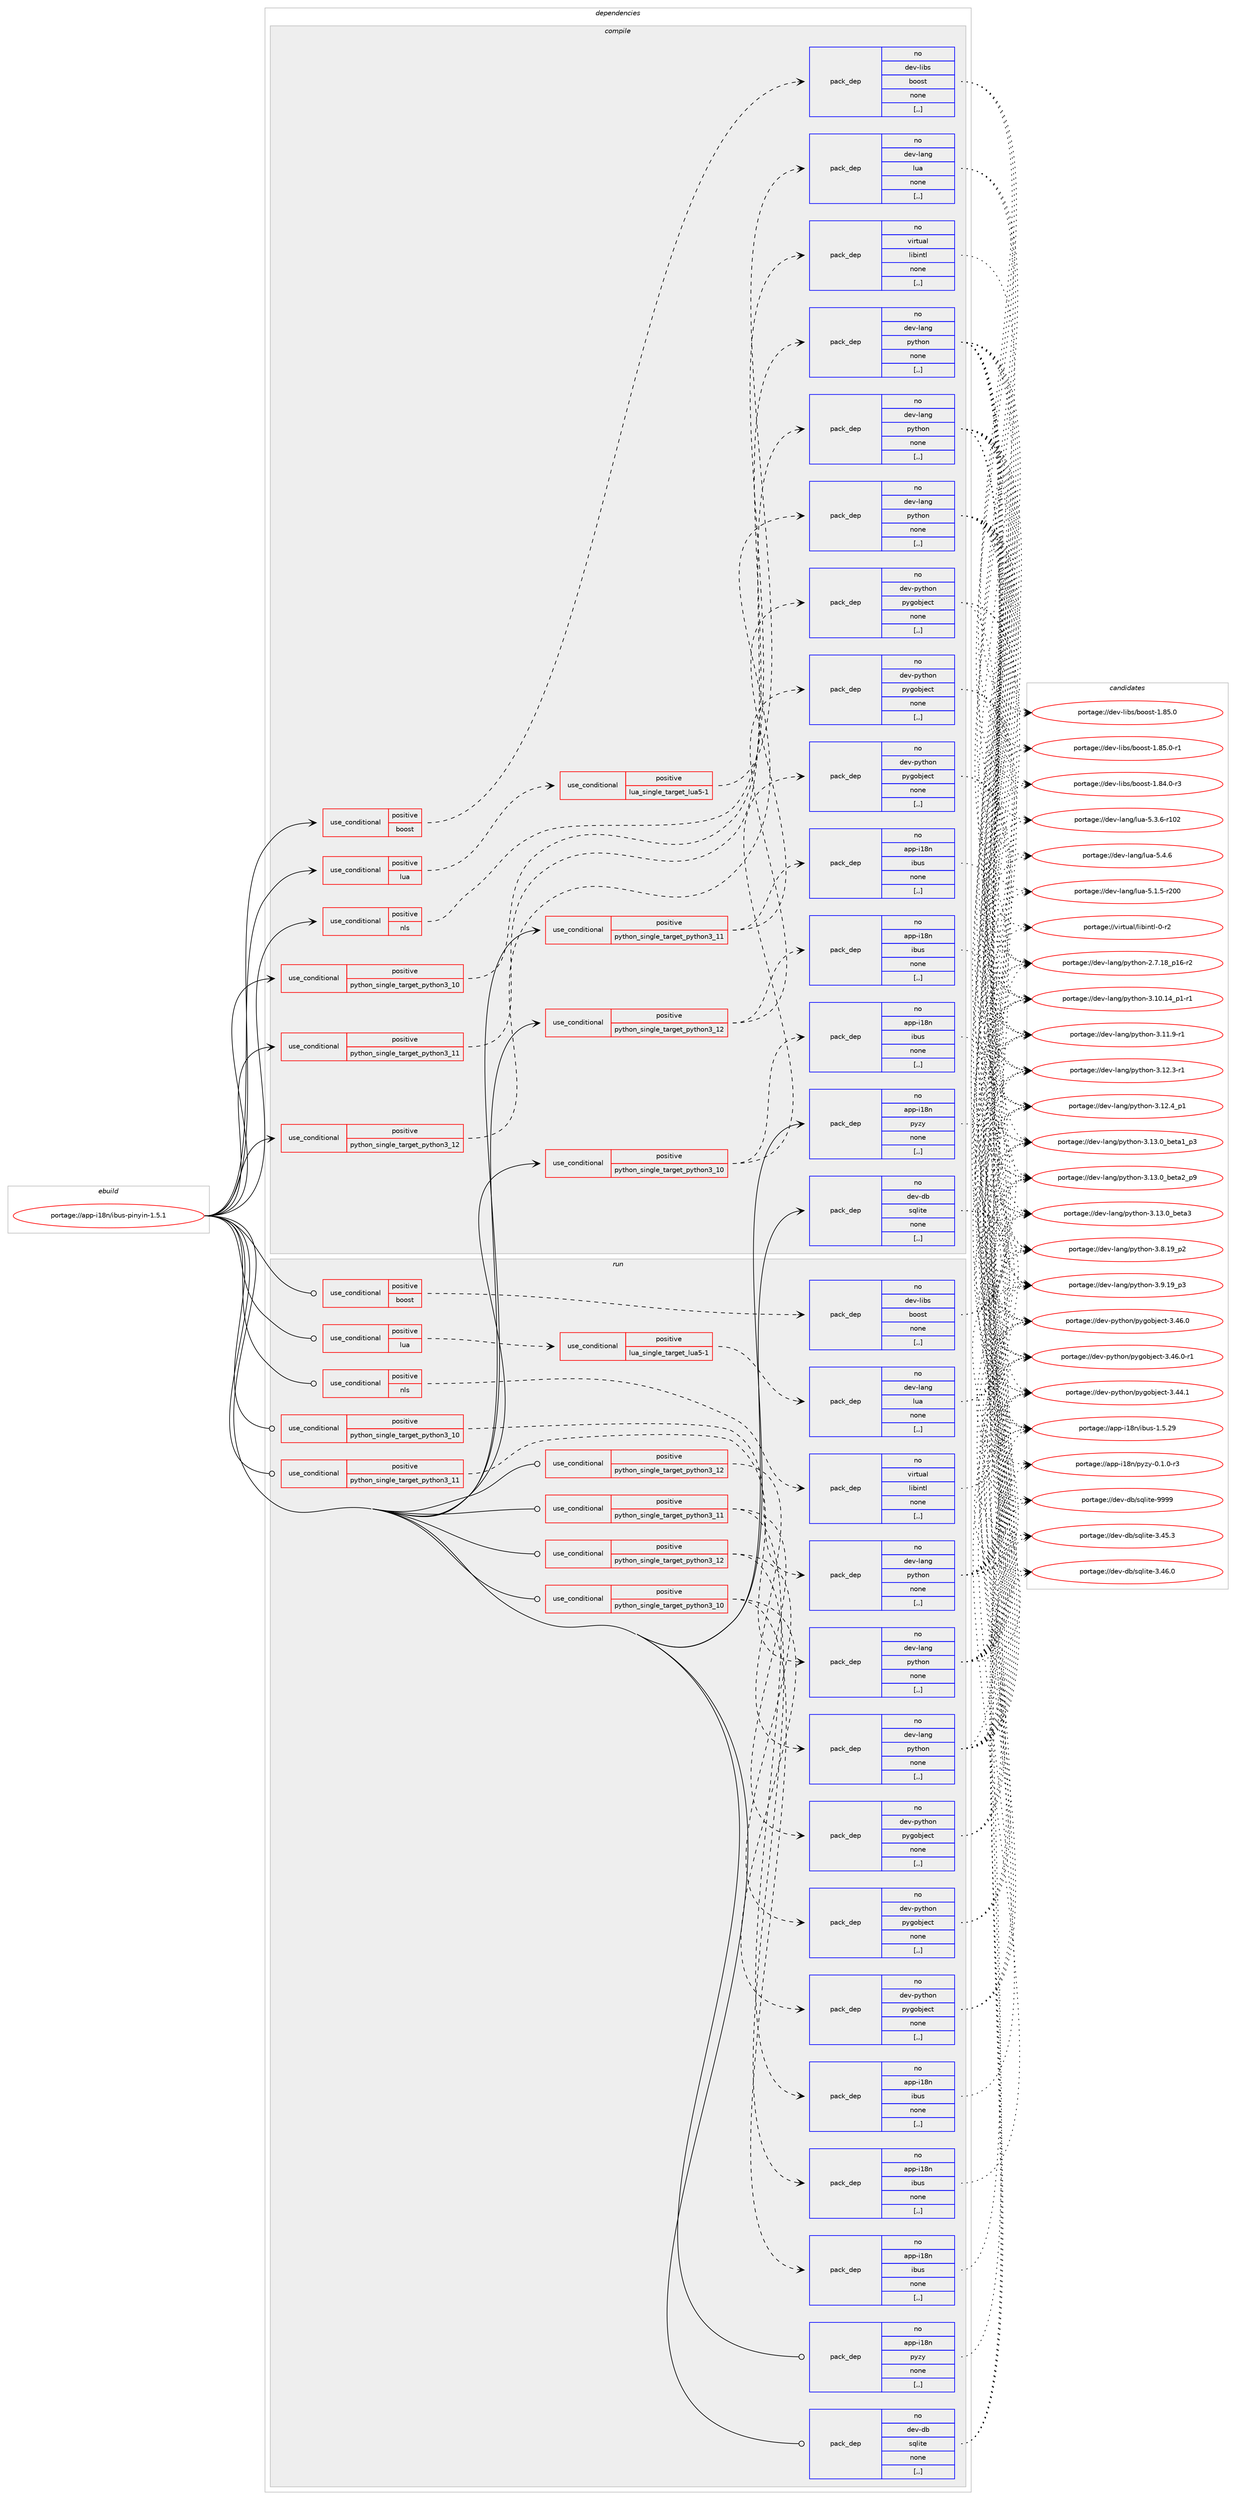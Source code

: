 digraph prolog {

# *************
# Graph options
# *************

newrank=true;
concentrate=true;
compound=true;
graph [rankdir=LR,fontname=Helvetica,fontsize=10,ranksep=1.5];#, ranksep=2.5, nodesep=0.2];
edge  [arrowhead=vee];
node  [fontname=Helvetica,fontsize=10];

# **********
# The ebuild
# **********

subgraph cluster_leftcol {
color=gray;
rank=same;
label=<<i>ebuild</i>>;
id [label="portage://app-i18n/ibus-pinyin-1.5.1", color=red, width=4, href="../app-i18n/ibus-pinyin-1.5.1.svg"];
}

# ****************
# The dependencies
# ****************

subgraph cluster_midcol {
color=gray;
label=<<i>dependencies</i>>;
subgraph cluster_compile {
fillcolor="#eeeeee";
style=filled;
label=<<i>compile</i>>;
subgraph cond10614 {
dependency36189 [label=<<TABLE BORDER="0" CELLBORDER="1" CELLSPACING="0" CELLPADDING="4"><TR><TD ROWSPAN="3" CELLPADDING="10">use_conditional</TD></TR><TR><TD>positive</TD></TR><TR><TD>boost</TD></TR></TABLE>>, shape=none, color=red];
subgraph pack25233 {
dependency36190 [label=<<TABLE BORDER="0" CELLBORDER="1" CELLSPACING="0" CELLPADDING="4" WIDTH="220"><TR><TD ROWSPAN="6" CELLPADDING="30">pack_dep</TD></TR><TR><TD WIDTH="110">no</TD></TR><TR><TD>dev-libs</TD></TR><TR><TD>boost</TD></TR><TR><TD>none</TD></TR><TR><TD>[,,]</TD></TR></TABLE>>, shape=none, color=blue];
}
dependency36189:e -> dependency36190:w [weight=20,style="dashed",arrowhead="vee"];
}
id:e -> dependency36189:w [weight=20,style="solid",arrowhead="vee"];
subgraph cond10615 {
dependency36191 [label=<<TABLE BORDER="0" CELLBORDER="1" CELLSPACING="0" CELLPADDING="4"><TR><TD ROWSPAN="3" CELLPADDING="10">use_conditional</TD></TR><TR><TD>positive</TD></TR><TR><TD>lua</TD></TR></TABLE>>, shape=none, color=red];
subgraph cond10616 {
dependency36192 [label=<<TABLE BORDER="0" CELLBORDER="1" CELLSPACING="0" CELLPADDING="4"><TR><TD ROWSPAN="3" CELLPADDING="10">use_conditional</TD></TR><TR><TD>positive</TD></TR><TR><TD>lua_single_target_lua5-1</TD></TR></TABLE>>, shape=none, color=red];
subgraph pack25234 {
dependency36193 [label=<<TABLE BORDER="0" CELLBORDER="1" CELLSPACING="0" CELLPADDING="4" WIDTH="220"><TR><TD ROWSPAN="6" CELLPADDING="30">pack_dep</TD></TR><TR><TD WIDTH="110">no</TD></TR><TR><TD>dev-lang</TD></TR><TR><TD>lua</TD></TR><TR><TD>none</TD></TR><TR><TD>[,,]</TD></TR></TABLE>>, shape=none, color=blue];
}
dependency36192:e -> dependency36193:w [weight=20,style="dashed",arrowhead="vee"];
}
dependency36191:e -> dependency36192:w [weight=20,style="dashed",arrowhead="vee"];
}
id:e -> dependency36191:w [weight=20,style="solid",arrowhead="vee"];
subgraph cond10617 {
dependency36194 [label=<<TABLE BORDER="0" CELLBORDER="1" CELLSPACING="0" CELLPADDING="4"><TR><TD ROWSPAN="3" CELLPADDING="10">use_conditional</TD></TR><TR><TD>positive</TD></TR><TR><TD>nls</TD></TR></TABLE>>, shape=none, color=red];
subgraph pack25235 {
dependency36195 [label=<<TABLE BORDER="0" CELLBORDER="1" CELLSPACING="0" CELLPADDING="4" WIDTH="220"><TR><TD ROWSPAN="6" CELLPADDING="30">pack_dep</TD></TR><TR><TD WIDTH="110">no</TD></TR><TR><TD>virtual</TD></TR><TR><TD>libintl</TD></TR><TR><TD>none</TD></TR><TR><TD>[,,]</TD></TR></TABLE>>, shape=none, color=blue];
}
dependency36194:e -> dependency36195:w [weight=20,style="dashed",arrowhead="vee"];
}
id:e -> dependency36194:w [weight=20,style="solid",arrowhead="vee"];
subgraph cond10618 {
dependency36196 [label=<<TABLE BORDER="0" CELLBORDER="1" CELLSPACING="0" CELLPADDING="4"><TR><TD ROWSPAN="3" CELLPADDING="10">use_conditional</TD></TR><TR><TD>positive</TD></TR><TR><TD>python_single_target_python3_10</TD></TR></TABLE>>, shape=none, color=red];
subgraph pack25236 {
dependency36197 [label=<<TABLE BORDER="0" CELLBORDER="1" CELLSPACING="0" CELLPADDING="4" WIDTH="220"><TR><TD ROWSPAN="6" CELLPADDING="30">pack_dep</TD></TR><TR><TD WIDTH="110">no</TD></TR><TR><TD>app-i18n</TD></TR><TR><TD>ibus</TD></TR><TR><TD>none</TD></TR><TR><TD>[,,]</TD></TR></TABLE>>, shape=none, color=blue];
}
dependency36196:e -> dependency36197:w [weight=20,style="dashed",arrowhead="vee"];
subgraph pack25237 {
dependency36198 [label=<<TABLE BORDER="0" CELLBORDER="1" CELLSPACING="0" CELLPADDING="4" WIDTH="220"><TR><TD ROWSPAN="6" CELLPADDING="30">pack_dep</TD></TR><TR><TD WIDTH="110">no</TD></TR><TR><TD>dev-python</TD></TR><TR><TD>pygobject</TD></TR><TR><TD>none</TD></TR><TR><TD>[,,]</TD></TR></TABLE>>, shape=none, color=blue];
}
dependency36196:e -> dependency36198:w [weight=20,style="dashed",arrowhead="vee"];
}
id:e -> dependency36196:w [weight=20,style="solid",arrowhead="vee"];
subgraph cond10619 {
dependency36199 [label=<<TABLE BORDER="0" CELLBORDER="1" CELLSPACING="0" CELLPADDING="4"><TR><TD ROWSPAN="3" CELLPADDING="10">use_conditional</TD></TR><TR><TD>positive</TD></TR><TR><TD>python_single_target_python3_10</TD></TR></TABLE>>, shape=none, color=red];
subgraph pack25238 {
dependency36200 [label=<<TABLE BORDER="0" CELLBORDER="1" CELLSPACING="0" CELLPADDING="4" WIDTH="220"><TR><TD ROWSPAN="6" CELLPADDING="30">pack_dep</TD></TR><TR><TD WIDTH="110">no</TD></TR><TR><TD>dev-lang</TD></TR><TR><TD>python</TD></TR><TR><TD>none</TD></TR><TR><TD>[,,]</TD></TR></TABLE>>, shape=none, color=blue];
}
dependency36199:e -> dependency36200:w [weight=20,style="dashed",arrowhead="vee"];
}
id:e -> dependency36199:w [weight=20,style="solid",arrowhead="vee"];
subgraph cond10620 {
dependency36201 [label=<<TABLE BORDER="0" CELLBORDER="1" CELLSPACING="0" CELLPADDING="4"><TR><TD ROWSPAN="3" CELLPADDING="10">use_conditional</TD></TR><TR><TD>positive</TD></TR><TR><TD>python_single_target_python3_11</TD></TR></TABLE>>, shape=none, color=red];
subgraph pack25239 {
dependency36202 [label=<<TABLE BORDER="0" CELLBORDER="1" CELLSPACING="0" CELLPADDING="4" WIDTH="220"><TR><TD ROWSPAN="6" CELLPADDING="30">pack_dep</TD></TR><TR><TD WIDTH="110">no</TD></TR><TR><TD>app-i18n</TD></TR><TR><TD>ibus</TD></TR><TR><TD>none</TD></TR><TR><TD>[,,]</TD></TR></TABLE>>, shape=none, color=blue];
}
dependency36201:e -> dependency36202:w [weight=20,style="dashed",arrowhead="vee"];
subgraph pack25240 {
dependency36203 [label=<<TABLE BORDER="0" CELLBORDER="1" CELLSPACING="0" CELLPADDING="4" WIDTH="220"><TR><TD ROWSPAN="6" CELLPADDING="30">pack_dep</TD></TR><TR><TD WIDTH="110">no</TD></TR><TR><TD>dev-python</TD></TR><TR><TD>pygobject</TD></TR><TR><TD>none</TD></TR><TR><TD>[,,]</TD></TR></TABLE>>, shape=none, color=blue];
}
dependency36201:e -> dependency36203:w [weight=20,style="dashed",arrowhead="vee"];
}
id:e -> dependency36201:w [weight=20,style="solid",arrowhead="vee"];
subgraph cond10621 {
dependency36204 [label=<<TABLE BORDER="0" CELLBORDER="1" CELLSPACING="0" CELLPADDING="4"><TR><TD ROWSPAN="3" CELLPADDING="10">use_conditional</TD></TR><TR><TD>positive</TD></TR><TR><TD>python_single_target_python3_11</TD></TR></TABLE>>, shape=none, color=red];
subgraph pack25241 {
dependency36205 [label=<<TABLE BORDER="0" CELLBORDER="1" CELLSPACING="0" CELLPADDING="4" WIDTH="220"><TR><TD ROWSPAN="6" CELLPADDING="30">pack_dep</TD></TR><TR><TD WIDTH="110">no</TD></TR><TR><TD>dev-lang</TD></TR><TR><TD>python</TD></TR><TR><TD>none</TD></TR><TR><TD>[,,]</TD></TR></TABLE>>, shape=none, color=blue];
}
dependency36204:e -> dependency36205:w [weight=20,style="dashed",arrowhead="vee"];
}
id:e -> dependency36204:w [weight=20,style="solid",arrowhead="vee"];
subgraph cond10622 {
dependency36206 [label=<<TABLE BORDER="0" CELLBORDER="1" CELLSPACING="0" CELLPADDING="4"><TR><TD ROWSPAN="3" CELLPADDING="10">use_conditional</TD></TR><TR><TD>positive</TD></TR><TR><TD>python_single_target_python3_12</TD></TR></TABLE>>, shape=none, color=red];
subgraph pack25242 {
dependency36207 [label=<<TABLE BORDER="0" CELLBORDER="1" CELLSPACING="0" CELLPADDING="4" WIDTH="220"><TR><TD ROWSPAN="6" CELLPADDING="30">pack_dep</TD></TR><TR><TD WIDTH="110">no</TD></TR><TR><TD>app-i18n</TD></TR><TR><TD>ibus</TD></TR><TR><TD>none</TD></TR><TR><TD>[,,]</TD></TR></TABLE>>, shape=none, color=blue];
}
dependency36206:e -> dependency36207:w [weight=20,style="dashed",arrowhead="vee"];
subgraph pack25243 {
dependency36208 [label=<<TABLE BORDER="0" CELLBORDER="1" CELLSPACING="0" CELLPADDING="4" WIDTH="220"><TR><TD ROWSPAN="6" CELLPADDING="30">pack_dep</TD></TR><TR><TD WIDTH="110">no</TD></TR><TR><TD>dev-python</TD></TR><TR><TD>pygobject</TD></TR><TR><TD>none</TD></TR><TR><TD>[,,]</TD></TR></TABLE>>, shape=none, color=blue];
}
dependency36206:e -> dependency36208:w [weight=20,style="dashed",arrowhead="vee"];
}
id:e -> dependency36206:w [weight=20,style="solid",arrowhead="vee"];
subgraph cond10623 {
dependency36209 [label=<<TABLE BORDER="0" CELLBORDER="1" CELLSPACING="0" CELLPADDING="4"><TR><TD ROWSPAN="3" CELLPADDING="10">use_conditional</TD></TR><TR><TD>positive</TD></TR><TR><TD>python_single_target_python3_12</TD></TR></TABLE>>, shape=none, color=red];
subgraph pack25244 {
dependency36210 [label=<<TABLE BORDER="0" CELLBORDER="1" CELLSPACING="0" CELLPADDING="4" WIDTH="220"><TR><TD ROWSPAN="6" CELLPADDING="30">pack_dep</TD></TR><TR><TD WIDTH="110">no</TD></TR><TR><TD>dev-lang</TD></TR><TR><TD>python</TD></TR><TR><TD>none</TD></TR><TR><TD>[,,]</TD></TR></TABLE>>, shape=none, color=blue];
}
dependency36209:e -> dependency36210:w [weight=20,style="dashed",arrowhead="vee"];
}
id:e -> dependency36209:w [weight=20,style="solid",arrowhead="vee"];
subgraph pack25245 {
dependency36211 [label=<<TABLE BORDER="0" CELLBORDER="1" CELLSPACING="0" CELLPADDING="4" WIDTH="220"><TR><TD ROWSPAN="6" CELLPADDING="30">pack_dep</TD></TR><TR><TD WIDTH="110">no</TD></TR><TR><TD>app-i18n</TD></TR><TR><TD>pyzy</TD></TR><TR><TD>none</TD></TR><TR><TD>[,,]</TD></TR></TABLE>>, shape=none, color=blue];
}
id:e -> dependency36211:w [weight=20,style="solid",arrowhead="vee"];
subgraph pack25246 {
dependency36212 [label=<<TABLE BORDER="0" CELLBORDER="1" CELLSPACING="0" CELLPADDING="4" WIDTH="220"><TR><TD ROWSPAN="6" CELLPADDING="30">pack_dep</TD></TR><TR><TD WIDTH="110">no</TD></TR><TR><TD>dev-db</TD></TR><TR><TD>sqlite</TD></TR><TR><TD>none</TD></TR><TR><TD>[,,]</TD></TR></TABLE>>, shape=none, color=blue];
}
id:e -> dependency36212:w [weight=20,style="solid",arrowhead="vee"];
}
subgraph cluster_compileandrun {
fillcolor="#eeeeee";
style=filled;
label=<<i>compile and run</i>>;
}
subgraph cluster_run {
fillcolor="#eeeeee";
style=filled;
label=<<i>run</i>>;
subgraph cond10624 {
dependency36213 [label=<<TABLE BORDER="0" CELLBORDER="1" CELLSPACING="0" CELLPADDING="4"><TR><TD ROWSPAN="3" CELLPADDING="10">use_conditional</TD></TR><TR><TD>positive</TD></TR><TR><TD>boost</TD></TR></TABLE>>, shape=none, color=red];
subgraph pack25247 {
dependency36214 [label=<<TABLE BORDER="0" CELLBORDER="1" CELLSPACING="0" CELLPADDING="4" WIDTH="220"><TR><TD ROWSPAN="6" CELLPADDING="30">pack_dep</TD></TR><TR><TD WIDTH="110">no</TD></TR><TR><TD>dev-libs</TD></TR><TR><TD>boost</TD></TR><TR><TD>none</TD></TR><TR><TD>[,,]</TD></TR></TABLE>>, shape=none, color=blue];
}
dependency36213:e -> dependency36214:w [weight=20,style="dashed",arrowhead="vee"];
}
id:e -> dependency36213:w [weight=20,style="solid",arrowhead="odot"];
subgraph cond10625 {
dependency36215 [label=<<TABLE BORDER="0" CELLBORDER="1" CELLSPACING="0" CELLPADDING="4"><TR><TD ROWSPAN="3" CELLPADDING="10">use_conditional</TD></TR><TR><TD>positive</TD></TR><TR><TD>lua</TD></TR></TABLE>>, shape=none, color=red];
subgraph cond10626 {
dependency36216 [label=<<TABLE BORDER="0" CELLBORDER="1" CELLSPACING="0" CELLPADDING="4"><TR><TD ROWSPAN="3" CELLPADDING="10">use_conditional</TD></TR><TR><TD>positive</TD></TR><TR><TD>lua_single_target_lua5-1</TD></TR></TABLE>>, shape=none, color=red];
subgraph pack25248 {
dependency36217 [label=<<TABLE BORDER="0" CELLBORDER="1" CELLSPACING="0" CELLPADDING="4" WIDTH="220"><TR><TD ROWSPAN="6" CELLPADDING="30">pack_dep</TD></TR><TR><TD WIDTH="110">no</TD></TR><TR><TD>dev-lang</TD></TR><TR><TD>lua</TD></TR><TR><TD>none</TD></TR><TR><TD>[,,]</TD></TR></TABLE>>, shape=none, color=blue];
}
dependency36216:e -> dependency36217:w [weight=20,style="dashed",arrowhead="vee"];
}
dependency36215:e -> dependency36216:w [weight=20,style="dashed",arrowhead="vee"];
}
id:e -> dependency36215:w [weight=20,style="solid",arrowhead="odot"];
subgraph cond10627 {
dependency36218 [label=<<TABLE BORDER="0" CELLBORDER="1" CELLSPACING="0" CELLPADDING="4"><TR><TD ROWSPAN="3" CELLPADDING="10">use_conditional</TD></TR><TR><TD>positive</TD></TR><TR><TD>nls</TD></TR></TABLE>>, shape=none, color=red];
subgraph pack25249 {
dependency36219 [label=<<TABLE BORDER="0" CELLBORDER="1" CELLSPACING="0" CELLPADDING="4" WIDTH="220"><TR><TD ROWSPAN="6" CELLPADDING="30">pack_dep</TD></TR><TR><TD WIDTH="110">no</TD></TR><TR><TD>virtual</TD></TR><TR><TD>libintl</TD></TR><TR><TD>none</TD></TR><TR><TD>[,,]</TD></TR></TABLE>>, shape=none, color=blue];
}
dependency36218:e -> dependency36219:w [weight=20,style="dashed",arrowhead="vee"];
}
id:e -> dependency36218:w [weight=20,style="solid",arrowhead="odot"];
subgraph cond10628 {
dependency36220 [label=<<TABLE BORDER="0" CELLBORDER="1" CELLSPACING="0" CELLPADDING="4"><TR><TD ROWSPAN="3" CELLPADDING="10">use_conditional</TD></TR><TR><TD>positive</TD></TR><TR><TD>python_single_target_python3_10</TD></TR></TABLE>>, shape=none, color=red];
subgraph pack25250 {
dependency36221 [label=<<TABLE BORDER="0" CELLBORDER="1" CELLSPACING="0" CELLPADDING="4" WIDTH="220"><TR><TD ROWSPAN="6" CELLPADDING="30">pack_dep</TD></TR><TR><TD WIDTH="110">no</TD></TR><TR><TD>app-i18n</TD></TR><TR><TD>ibus</TD></TR><TR><TD>none</TD></TR><TR><TD>[,,]</TD></TR></TABLE>>, shape=none, color=blue];
}
dependency36220:e -> dependency36221:w [weight=20,style="dashed",arrowhead="vee"];
subgraph pack25251 {
dependency36222 [label=<<TABLE BORDER="0" CELLBORDER="1" CELLSPACING="0" CELLPADDING="4" WIDTH="220"><TR><TD ROWSPAN="6" CELLPADDING="30">pack_dep</TD></TR><TR><TD WIDTH="110">no</TD></TR><TR><TD>dev-python</TD></TR><TR><TD>pygobject</TD></TR><TR><TD>none</TD></TR><TR><TD>[,,]</TD></TR></TABLE>>, shape=none, color=blue];
}
dependency36220:e -> dependency36222:w [weight=20,style="dashed",arrowhead="vee"];
}
id:e -> dependency36220:w [weight=20,style="solid",arrowhead="odot"];
subgraph cond10629 {
dependency36223 [label=<<TABLE BORDER="0" CELLBORDER="1" CELLSPACING="0" CELLPADDING="4"><TR><TD ROWSPAN="3" CELLPADDING="10">use_conditional</TD></TR><TR><TD>positive</TD></TR><TR><TD>python_single_target_python3_10</TD></TR></TABLE>>, shape=none, color=red];
subgraph pack25252 {
dependency36224 [label=<<TABLE BORDER="0" CELLBORDER="1" CELLSPACING="0" CELLPADDING="4" WIDTH="220"><TR><TD ROWSPAN="6" CELLPADDING="30">pack_dep</TD></TR><TR><TD WIDTH="110">no</TD></TR><TR><TD>dev-lang</TD></TR><TR><TD>python</TD></TR><TR><TD>none</TD></TR><TR><TD>[,,]</TD></TR></TABLE>>, shape=none, color=blue];
}
dependency36223:e -> dependency36224:w [weight=20,style="dashed",arrowhead="vee"];
}
id:e -> dependency36223:w [weight=20,style="solid",arrowhead="odot"];
subgraph cond10630 {
dependency36225 [label=<<TABLE BORDER="0" CELLBORDER="1" CELLSPACING="0" CELLPADDING="4"><TR><TD ROWSPAN="3" CELLPADDING="10">use_conditional</TD></TR><TR><TD>positive</TD></TR><TR><TD>python_single_target_python3_11</TD></TR></TABLE>>, shape=none, color=red];
subgraph pack25253 {
dependency36226 [label=<<TABLE BORDER="0" CELLBORDER="1" CELLSPACING="0" CELLPADDING="4" WIDTH="220"><TR><TD ROWSPAN="6" CELLPADDING="30">pack_dep</TD></TR><TR><TD WIDTH="110">no</TD></TR><TR><TD>app-i18n</TD></TR><TR><TD>ibus</TD></TR><TR><TD>none</TD></TR><TR><TD>[,,]</TD></TR></TABLE>>, shape=none, color=blue];
}
dependency36225:e -> dependency36226:w [weight=20,style="dashed",arrowhead="vee"];
subgraph pack25254 {
dependency36227 [label=<<TABLE BORDER="0" CELLBORDER="1" CELLSPACING="0" CELLPADDING="4" WIDTH="220"><TR><TD ROWSPAN="6" CELLPADDING="30">pack_dep</TD></TR><TR><TD WIDTH="110">no</TD></TR><TR><TD>dev-python</TD></TR><TR><TD>pygobject</TD></TR><TR><TD>none</TD></TR><TR><TD>[,,]</TD></TR></TABLE>>, shape=none, color=blue];
}
dependency36225:e -> dependency36227:w [weight=20,style="dashed",arrowhead="vee"];
}
id:e -> dependency36225:w [weight=20,style="solid",arrowhead="odot"];
subgraph cond10631 {
dependency36228 [label=<<TABLE BORDER="0" CELLBORDER="1" CELLSPACING="0" CELLPADDING="4"><TR><TD ROWSPAN="3" CELLPADDING="10">use_conditional</TD></TR><TR><TD>positive</TD></TR><TR><TD>python_single_target_python3_11</TD></TR></TABLE>>, shape=none, color=red];
subgraph pack25255 {
dependency36229 [label=<<TABLE BORDER="0" CELLBORDER="1" CELLSPACING="0" CELLPADDING="4" WIDTH="220"><TR><TD ROWSPAN="6" CELLPADDING="30">pack_dep</TD></TR><TR><TD WIDTH="110">no</TD></TR><TR><TD>dev-lang</TD></TR><TR><TD>python</TD></TR><TR><TD>none</TD></TR><TR><TD>[,,]</TD></TR></TABLE>>, shape=none, color=blue];
}
dependency36228:e -> dependency36229:w [weight=20,style="dashed",arrowhead="vee"];
}
id:e -> dependency36228:w [weight=20,style="solid",arrowhead="odot"];
subgraph cond10632 {
dependency36230 [label=<<TABLE BORDER="0" CELLBORDER="1" CELLSPACING="0" CELLPADDING="4"><TR><TD ROWSPAN="3" CELLPADDING="10">use_conditional</TD></TR><TR><TD>positive</TD></TR><TR><TD>python_single_target_python3_12</TD></TR></TABLE>>, shape=none, color=red];
subgraph pack25256 {
dependency36231 [label=<<TABLE BORDER="0" CELLBORDER="1" CELLSPACING="0" CELLPADDING="4" WIDTH="220"><TR><TD ROWSPAN="6" CELLPADDING="30">pack_dep</TD></TR><TR><TD WIDTH="110">no</TD></TR><TR><TD>app-i18n</TD></TR><TR><TD>ibus</TD></TR><TR><TD>none</TD></TR><TR><TD>[,,]</TD></TR></TABLE>>, shape=none, color=blue];
}
dependency36230:e -> dependency36231:w [weight=20,style="dashed",arrowhead="vee"];
subgraph pack25257 {
dependency36232 [label=<<TABLE BORDER="0" CELLBORDER="1" CELLSPACING="0" CELLPADDING="4" WIDTH="220"><TR><TD ROWSPAN="6" CELLPADDING="30">pack_dep</TD></TR><TR><TD WIDTH="110">no</TD></TR><TR><TD>dev-python</TD></TR><TR><TD>pygobject</TD></TR><TR><TD>none</TD></TR><TR><TD>[,,]</TD></TR></TABLE>>, shape=none, color=blue];
}
dependency36230:e -> dependency36232:w [weight=20,style="dashed",arrowhead="vee"];
}
id:e -> dependency36230:w [weight=20,style="solid",arrowhead="odot"];
subgraph cond10633 {
dependency36233 [label=<<TABLE BORDER="0" CELLBORDER="1" CELLSPACING="0" CELLPADDING="4"><TR><TD ROWSPAN="3" CELLPADDING="10">use_conditional</TD></TR><TR><TD>positive</TD></TR><TR><TD>python_single_target_python3_12</TD></TR></TABLE>>, shape=none, color=red];
subgraph pack25258 {
dependency36234 [label=<<TABLE BORDER="0" CELLBORDER="1" CELLSPACING="0" CELLPADDING="4" WIDTH="220"><TR><TD ROWSPAN="6" CELLPADDING="30">pack_dep</TD></TR><TR><TD WIDTH="110">no</TD></TR><TR><TD>dev-lang</TD></TR><TR><TD>python</TD></TR><TR><TD>none</TD></TR><TR><TD>[,,]</TD></TR></TABLE>>, shape=none, color=blue];
}
dependency36233:e -> dependency36234:w [weight=20,style="dashed",arrowhead="vee"];
}
id:e -> dependency36233:w [weight=20,style="solid",arrowhead="odot"];
subgraph pack25259 {
dependency36235 [label=<<TABLE BORDER="0" CELLBORDER="1" CELLSPACING="0" CELLPADDING="4" WIDTH="220"><TR><TD ROWSPAN="6" CELLPADDING="30">pack_dep</TD></TR><TR><TD WIDTH="110">no</TD></TR><TR><TD>app-i18n</TD></TR><TR><TD>pyzy</TD></TR><TR><TD>none</TD></TR><TR><TD>[,,]</TD></TR></TABLE>>, shape=none, color=blue];
}
id:e -> dependency36235:w [weight=20,style="solid",arrowhead="odot"];
subgraph pack25260 {
dependency36236 [label=<<TABLE BORDER="0" CELLBORDER="1" CELLSPACING="0" CELLPADDING="4" WIDTH="220"><TR><TD ROWSPAN="6" CELLPADDING="30">pack_dep</TD></TR><TR><TD WIDTH="110">no</TD></TR><TR><TD>dev-db</TD></TR><TR><TD>sqlite</TD></TR><TR><TD>none</TD></TR><TR><TD>[,,]</TD></TR></TABLE>>, shape=none, color=blue];
}
id:e -> dependency36236:w [weight=20,style="solid",arrowhead="odot"];
}
}

# **************
# The candidates
# **************

subgraph cluster_choices {
rank=same;
color=gray;
label=<<i>candidates</i>>;

subgraph choice25233 {
color=black;
nodesep=1;
choice10010111845108105981154798111111115116454946565246484511451 [label="portage://dev-libs/boost-1.84.0-r3", color=red, width=4,href="../dev-libs/boost-1.84.0-r3.svg"];
choice1001011184510810598115479811111111511645494656534648 [label="portage://dev-libs/boost-1.85.0", color=red, width=4,href="../dev-libs/boost-1.85.0.svg"];
choice10010111845108105981154798111111115116454946565346484511449 [label="portage://dev-libs/boost-1.85.0-r1", color=red, width=4,href="../dev-libs/boost-1.85.0-r1.svg"];
dependency36190:e -> choice10010111845108105981154798111111115116454946565246484511451:w [style=dotted,weight="100"];
dependency36190:e -> choice1001011184510810598115479811111111511645494656534648:w [style=dotted,weight="100"];
dependency36190:e -> choice10010111845108105981154798111111115116454946565346484511449:w [style=dotted,weight="100"];
}
subgraph choice25234 {
color=black;
nodesep=1;
choice1001011184510897110103471081179745534649465345114504848 [label="portage://dev-lang/lua-5.1.5-r200", color=red, width=4,href="../dev-lang/lua-5.1.5-r200.svg"];
choice1001011184510897110103471081179745534651465445114494850 [label="portage://dev-lang/lua-5.3.6-r102", color=red, width=4,href="../dev-lang/lua-5.3.6-r102.svg"];
choice10010111845108971101034710811797455346524654 [label="portage://dev-lang/lua-5.4.6", color=red, width=4,href="../dev-lang/lua-5.4.6.svg"];
dependency36193:e -> choice1001011184510897110103471081179745534649465345114504848:w [style=dotted,weight="100"];
dependency36193:e -> choice1001011184510897110103471081179745534651465445114494850:w [style=dotted,weight="100"];
dependency36193:e -> choice10010111845108971101034710811797455346524654:w [style=dotted,weight="100"];
}
subgraph choice25235 {
color=black;
nodesep=1;
choice11810511411611797108471081059810511011610845484511450 [label="portage://virtual/libintl-0-r2", color=red, width=4,href="../virtual/libintl-0-r2.svg"];
dependency36195:e -> choice11810511411611797108471081059810511011610845484511450:w [style=dotted,weight="100"];
}
subgraph choice25236 {
color=black;
nodesep=1;
choice97112112451054956110471059811711545494653465057 [label="portage://app-i18n/ibus-1.5.29", color=red, width=4,href="../app-i18n/ibus-1.5.29.svg"];
dependency36197:e -> choice97112112451054956110471059811711545494653465057:w [style=dotted,weight="100"];
}
subgraph choice25237 {
color=black;
nodesep=1;
choice1001011184511212111610411111047112121103111981061019911645514652524649 [label="portage://dev-python/pygobject-3.44.1", color=red, width=4,href="../dev-python/pygobject-3.44.1.svg"];
choice1001011184511212111610411111047112121103111981061019911645514652544648 [label="portage://dev-python/pygobject-3.46.0", color=red, width=4,href="../dev-python/pygobject-3.46.0.svg"];
choice10010111845112121116104111110471121211031119810610199116455146525446484511449 [label="portage://dev-python/pygobject-3.46.0-r1", color=red, width=4,href="../dev-python/pygobject-3.46.0-r1.svg"];
dependency36198:e -> choice1001011184511212111610411111047112121103111981061019911645514652524649:w [style=dotted,weight="100"];
dependency36198:e -> choice1001011184511212111610411111047112121103111981061019911645514652544648:w [style=dotted,weight="100"];
dependency36198:e -> choice10010111845112121116104111110471121211031119810610199116455146525446484511449:w [style=dotted,weight="100"];
}
subgraph choice25238 {
color=black;
nodesep=1;
choice100101118451089711010347112121116104111110455046554649569511249544511450 [label="portage://dev-lang/python-2.7.18_p16-r2", color=red, width=4,href="../dev-lang/python-2.7.18_p16-r2.svg"];
choice100101118451089711010347112121116104111110455146494846495295112494511449 [label="portage://dev-lang/python-3.10.14_p1-r1", color=red, width=4,href="../dev-lang/python-3.10.14_p1-r1.svg"];
choice100101118451089711010347112121116104111110455146494946574511449 [label="portage://dev-lang/python-3.11.9-r1", color=red, width=4,href="../dev-lang/python-3.11.9-r1.svg"];
choice100101118451089711010347112121116104111110455146495046514511449 [label="portage://dev-lang/python-3.12.3-r1", color=red, width=4,href="../dev-lang/python-3.12.3-r1.svg"];
choice100101118451089711010347112121116104111110455146495046529511249 [label="portage://dev-lang/python-3.12.4_p1", color=red, width=4,href="../dev-lang/python-3.12.4_p1.svg"];
choice10010111845108971101034711212111610411111045514649514648959810111697499511251 [label="portage://dev-lang/python-3.13.0_beta1_p3", color=red, width=4,href="../dev-lang/python-3.13.0_beta1_p3.svg"];
choice10010111845108971101034711212111610411111045514649514648959810111697509511257 [label="portage://dev-lang/python-3.13.0_beta2_p9", color=red, width=4,href="../dev-lang/python-3.13.0_beta2_p9.svg"];
choice1001011184510897110103471121211161041111104551464951464895981011169751 [label="portage://dev-lang/python-3.13.0_beta3", color=red, width=4,href="../dev-lang/python-3.13.0_beta3.svg"];
choice100101118451089711010347112121116104111110455146564649579511250 [label="portage://dev-lang/python-3.8.19_p2", color=red, width=4,href="../dev-lang/python-3.8.19_p2.svg"];
choice100101118451089711010347112121116104111110455146574649579511251 [label="portage://dev-lang/python-3.9.19_p3", color=red, width=4,href="../dev-lang/python-3.9.19_p3.svg"];
dependency36200:e -> choice100101118451089711010347112121116104111110455046554649569511249544511450:w [style=dotted,weight="100"];
dependency36200:e -> choice100101118451089711010347112121116104111110455146494846495295112494511449:w [style=dotted,weight="100"];
dependency36200:e -> choice100101118451089711010347112121116104111110455146494946574511449:w [style=dotted,weight="100"];
dependency36200:e -> choice100101118451089711010347112121116104111110455146495046514511449:w [style=dotted,weight="100"];
dependency36200:e -> choice100101118451089711010347112121116104111110455146495046529511249:w [style=dotted,weight="100"];
dependency36200:e -> choice10010111845108971101034711212111610411111045514649514648959810111697499511251:w [style=dotted,weight="100"];
dependency36200:e -> choice10010111845108971101034711212111610411111045514649514648959810111697509511257:w [style=dotted,weight="100"];
dependency36200:e -> choice1001011184510897110103471121211161041111104551464951464895981011169751:w [style=dotted,weight="100"];
dependency36200:e -> choice100101118451089711010347112121116104111110455146564649579511250:w [style=dotted,weight="100"];
dependency36200:e -> choice100101118451089711010347112121116104111110455146574649579511251:w [style=dotted,weight="100"];
}
subgraph choice25239 {
color=black;
nodesep=1;
choice97112112451054956110471059811711545494653465057 [label="portage://app-i18n/ibus-1.5.29", color=red, width=4,href="../app-i18n/ibus-1.5.29.svg"];
dependency36202:e -> choice97112112451054956110471059811711545494653465057:w [style=dotted,weight="100"];
}
subgraph choice25240 {
color=black;
nodesep=1;
choice1001011184511212111610411111047112121103111981061019911645514652524649 [label="portage://dev-python/pygobject-3.44.1", color=red, width=4,href="../dev-python/pygobject-3.44.1.svg"];
choice1001011184511212111610411111047112121103111981061019911645514652544648 [label="portage://dev-python/pygobject-3.46.0", color=red, width=4,href="../dev-python/pygobject-3.46.0.svg"];
choice10010111845112121116104111110471121211031119810610199116455146525446484511449 [label="portage://dev-python/pygobject-3.46.0-r1", color=red, width=4,href="../dev-python/pygobject-3.46.0-r1.svg"];
dependency36203:e -> choice1001011184511212111610411111047112121103111981061019911645514652524649:w [style=dotted,weight="100"];
dependency36203:e -> choice1001011184511212111610411111047112121103111981061019911645514652544648:w [style=dotted,weight="100"];
dependency36203:e -> choice10010111845112121116104111110471121211031119810610199116455146525446484511449:w [style=dotted,weight="100"];
}
subgraph choice25241 {
color=black;
nodesep=1;
choice100101118451089711010347112121116104111110455046554649569511249544511450 [label="portage://dev-lang/python-2.7.18_p16-r2", color=red, width=4,href="../dev-lang/python-2.7.18_p16-r2.svg"];
choice100101118451089711010347112121116104111110455146494846495295112494511449 [label="portage://dev-lang/python-3.10.14_p1-r1", color=red, width=4,href="../dev-lang/python-3.10.14_p1-r1.svg"];
choice100101118451089711010347112121116104111110455146494946574511449 [label="portage://dev-lang/python-3.11.9-r1", color=red, width=4,href="../dev-lang/python-3.11.9-r1.svg"];
choice100101118451089711010347112121116104111110455146495046514511449 [label="portage://dev-lang/python-3.12.3-r1", color=red, width=4,href="../dev-lang/python-3.12.3-r1.svg"];
choice100101118451089711010347112121116104111110455146495046529511249 [label="portage://dev-lang/python-3.12.4_p1", color=red, width=4,href="../dev-lang/python-3.12.4_p1.svg"];
choice10010111845108971101034711212111610411111045514649514648959810111697499511251 [label="portage://dev-lang/python-3.13.0_beta1_p3", color=red, width=4,href="../dev-lang/python-3.13.0_beta1_p3.svg"];
choice10010111845108971101034711212111610411111045514649514648959810111697509511257 [label="portage://dev-lang/python-3.13.0_beta2_p9", color=red, width=4,href="../dev-lang/python-3.13.0_beta2_p9.svg"];
choice1001011184510897110103471121211161041111104551464951464895981011169751 [label="portage://dev-lang/python-3.13.0_beta3", color=red, width=4,href="../dev-lang/python-3.13.0_beta3.svg"];
choice100101118451089711010347112121116104111110455146564649579511250 [label="portage://dev-lang/python-3.8.19_p2", color=red, width=4,href="../dev-lang/python-3.8.19_p2.svg"];
choice100101118451089711010347112121116104111110455146574649579511251 [label="portage://dev-lang/python-3.9.19_p3", color=red, width=4,href="../dev-lang/python-3.9.19_p3.svg"];
dependency36205:e -> choice100101118451089711010347112121116104111110455046554649569511249544511450:w [style=dotted,weight="100"];
dependency36205:e -> choice100101118451089711010347112121116104111110455146494846495295112494511449:w [style=dotted,weight="100"];
dependency36205:e -> choice100101118451089711010347112121116104111110455146494946574511449:w [style=dotted,weight="100"];
dependency36205:e -> choice100101118451089711010347112121116104111110455146495046514511449:w [style=dotted,weight="100"];
dependency36205:e -> choice100101118451089711010347112121116104111110455146495046529511249:w [style=dotted,weight="100"];
dependency36205:e -> choice10010111845108971101034711212111610411111045514649514648959810111697499511251:w [style=dotted,weight="100"];
dependency36205:e -> choice10010111845108971101034711212111610411111045514649514648959810111697509511257:w [style=dotted,weight="100"];
dependency36205:e -> choice1001011184510897110103471121211161041111104551464951464895981011169751:w [style=dotted,weight="100"];
dependency36205:e -> choice100101118451089711010347112121116104111110455146564649579511250:w [style=dotted,weight="100"];
dependency36205:e -> choice100101118451089711010347112121116104111110455146574649579511251:w [style=dotted,weight="100"];
}
subgraph choice25242 {
color=black;
nodesep=1;
choice97112112451054956110471059811711545494653465057 [label="portage://app-i18n/ibus-1.5.29", color=red, width=4,href="../app-i18n/ibus-1.5.29.svg"];
dependency36207:e -> choice97112112451054956110471059811711545494653465057:w [style=dotted,weight="100"];
}
subgraph choice25243 {
color=black;
nodesep=1;
choice1001011184511212111610411111047112121103111981061019911645514652524649 [label="portage://dev-python/pygobject-3.44.1", color=red, width=4,href="../dev-python/pygobject-3.44.1.svg"];
choice1001011184511212111610411111047112121103111981061019911645514652544648 [label="portage://dev-python/pygobject-3.46.0", color=red, width=4,href="../dev-python/pygobject-3.46.0.svg"];
choice10010111845112121116104111110471121211031119810610199116455146525446484511449 [label="portage://dev-python/pygobject-3.46.0-r1", color=red, width=4,href="../dev-python/pygobject-3.46.0-r1.svg"];
dependency36208:e -> choice1001011184511212111610411111047112121103111981061019911645514652524649:w [style=dotted,weight="100"];
dependency36208:e -> choice1001011184511212111610411111047112121103111981061019911645514652544648:w [style=dotted,weight="100"];
dependency36208:e -> choice10010111845112121116104111110471121211031119810610199116455146525446484511449:w [style=dotted,weight="100"];
}
subgraph choice25244 {
color=black;
nodesep=1;
choice100101118451089711010347112121116104111110455046554649569511249544511450 [label="portage://dev-lang/python-2.7.18_p16-r2", color=red, width=4,href="../dev-lang/python-2.7.18_p16-r2.svg"];
choice100101118451089711010347112121116104111110455146494846495295112494511449 [label="portage://dev-lang/python-3.10.14_p1-r1", color=red, width=4,href="../dev-lang/python-3.10.14_p1-r1.svg"];
choice100101118451089711010347112121116104111110455146494946574511449 [label="portage://dev-lang/python-3.11.9-r1", color=red, width=4,href="../dev-lang/python-3.11.9-r1.svg"];
choice100101118451089711010347112121116104111110455146495046514511449 [label="portage://dev-lang/python-3.12.3-r1", color=red, width=4,href="../dev-lang/python-3.12.3-r1.svg"];
choice100101118451089711010347112121116104111110455146495046529511249 [label="portage://dev-lang/python-3.12.4_p1", color=red, width=4,href="../dev-lang/python-3.12.4_p1.svg"];
choice10010111845108971101034711212111610411111045514649514648959810111697499511251 [label="portage://dev-lang/python-3.13.0_beta1_p3", color=red, width=4,href="../dev-lang/python-3.13.0_beta1_p3.svg"];
choice10010111845108971101034711212111610411111045514649514648959810111697509511257 [label="portage://dev-lang/python-3.13.0_beta2_p9", color=red, width=4,href="../dev-lang/python-3.13.0_beta2_p9.svg"];
choice1001011184510897110103471121211161041111104551464951464895981011169751 [label="portage://dev-lang/python-3.13.0_beta3", color=red, width=4,href="../dev-lang/python-3.13.0_beta3.svg"];
choice100101118451089711010347112121116104111110455146564649579511250 [label="portage://dev-lang/python-3.8.19_p2", color=red, width=4,href="../dev-lang/python-3.8.19_p2.svg"];
choice100101118451089711010347112121116104111110455146574649579511251 [label="portage://dev-lang/python-3.9.19_p3", color=red, width=4,href="../dev-lang/python-3.9.19_p3.svg"];
dependency36210:e -> choice100101118451089711010347112121116104111110455046554649569511249544511450:w [style=dotted,weight="100"];
dependency36210:e -> choice100101118451089711010347112121116104111110455146494846495295112494511449:w [style=dotted,weight="100"];
dependency36210:e -> choice100101118451089711010347112121116104111110455146494946574511449:w [style=dotted,weight="100"];
dependency36210:e -> choice100101118451089711010347112121116104111110455146495046514511449:w [style=dotted,weight="100"];
dependency36210:e -> choice100101118451089711010347112121116104111110455146495046529511249:w [style=dotted,weight="100"];
dependency36210:e -> choice10010111845108971101034711212111610411111045514649514648959810111697499511251:w [style=dotted,weight="100"];
dependency36210:e -> choice10010111845108971101034711212111610411111045514649514648959810111697509511257:w [style=dotted,weight="100"];
dependency36210:e -> choice1001011184510897110103471121211161041111104551464951464895981011169751:w [style=dotted,weight="100"];
dependency36210:e -> choice100101118451089711010347112121116104111110455146564649579511250:w [style=dotted,weight="100"];
dependency36210:e -> choice100101118451089711010347112121116104111110455146574649579511251:w [style=dotted,weight="100"];
}
subgraph choice25245 {
color=black;
nodesep=1;
choice97112112451054956110471121211221214548464946484511451 [label="portage://app-i18n/pyzy-0.1.0-r3", color=red, width=4,href="../app-i18n/pyzy-0.1.0-r3.svg"];
dependency36211:e -> choice97112112451054956110471121211221214548464946484511451:w [style=dotted,weight="100"];
}
subgraph choice25246 {
color=black;
nodesep=1;
choice10010111845100984711511310810511610145514652534651 [label="portage://dev-db/sqlite-3.45.3", color=red, width=4,href="../dev-db/sqlite-3.45.3.svg"];
choice10010111845100984711511310810511610145514652544648 [label="portage://dev-db/sqlite-3.46.0", color=red, width=4,href="../dev-db/sqlite-3.46.0.svg"];
choice1001011184510098471151131081051161014557575757 [label="portage://dev-db/sqlite-9999", color=red, width=4,href="../dev-db/sqlite-9999.svg"];
dependency36212:e -> choice10010111845100984711511310810511610145514652534651:w [style=dotted,weight="100"];
dependency36212:e -> choice10010111845100984711511310810511610145514652544648:w [style=dotted,weight="100"];
dependency36212:e -> choice1001011184510098471151131081051161014557575757:w [style=dotted,weight="100"];
}
subgraph choice25247 {
color=black;
nodesep=1;
choice10010111845108105981154798111111115116454946565246484511451 [label="portage://dev-libs/boost-1.84.0-r3", color=red, width=4,href="../dev-libs/boost-1.84.0-r3.svg"];
choice1001011184510810598115479811111111511645494656534648 [label="portage://dev-libs/boost-1.85.0", color=red, width=4,href="../dev-libs/boost-1.85.0.svg"];
choice10010111845108105981154798111111115116454946565346484511449 [label="portage://dev-libs/boost-1.85.0-r1", color=red, width=4,href="../dev-libs/boost-1.85.0-r1.svg"];
dependency36214:e -> choice10010111845108105981154798111111115116454946565246484511451:w [style=dotted,weight="100"];
dependency36214:e -> choice1001011184510810598115479811111111511645494656534648:w [style=dotted,weight="100"];
dependency36214:e -> choice10010111845108105981154798111111115116454946565346484511449:w [style=dotted,weight="100"];
}
subgraph choice25248 {
color=black;
nodesep=1;
choice1001011184510897110103471081179745534649465345114504848 [label="portage://dev-lang/lua-5.1.5-r200", color=red, width=4,href="../dev-lang/lua-5.1.5-r200.svg"];
choice1001011184510897110103471081179745534651465445114494850 [label="portage://dev-lang/lua-5.3.6-r102", color=red, width=4,href="../dev-lang/lua-5.3.6-r102.svg"];
choice10010111845108971101034710811797455346524654 [label="portage://dev-lang/lua-5.4.6", color=red, width=4,href="../dev-lang/lua-5.4.6.svg"];
dependency36217:e -> choice1001011184510897110103471081179745534649465345114504848:w [style=dotted,weight="100"];
dependency36217:e -> choice1001011184510897110103471081179745534651465445114494850:w [style=dotted,weight="100"];
dependency36217:e -> choice10010111845108971101034710811797455346524654:w [style=dotted,weight="100"];
}
subgraph choice25249 {
color=black;
nodesep=1;
choice11810511411611797108471081059810511011610845484511450 [label="portage://virtual/libintl-0-r2", color=red, width=4,href="../virtual/libintl-0-r2.svg"];
dependency36219:e -> choice11810511411611797108471081059810511011610845484511450:w [style=dotted,weight="100"];
}
subgraph choice25250 {
color=black;
nodesep=1;
choice97112112451054956110471059811711545494653465057 [label="portage://app-i18n/ibus-1.5.29", color=red, width=4,href="../app-i18n/ibus-1.5.29.svg"];
dependency36221:e -> choice97112112451054956110471059811711545494653465057:w [style=dotted,weight="100"];
}
subgraph choice25251 {
color=black;
nodesep=1;
choice1001011184511212111610411111047112121103111981061019911645514652524649 [label="portage://dev-python/pygobject-3.44.1", color=red, width=4,href="../dev-python/pygobject-3.44.1.svg"];
choice1001011184511212111610411111047112121103111981061019911645514652544648 [label="portage://dev-python/pygobject-3.46.0", color=red, width=4,href="../dev-python/pygobject-3.46.0.svg"];
choice10010111845112121116104111110471121211031119810610199116455146525446484511449 [label="portage://dev-python/pygobject-3.46.0-r1", color=red, width=4,href="../dev-python/pygobject-3.46.0-r1.svg"];
dependency36222:e -> choice1001011184511212111610411111047112121103111981061019911645514652524649:w [style=dotted,weight="100"];
dependency36222:e -> choice1001011184511212111610411111047112121103111981061019911645514652544648:w [style=dotted,weight="100"];
dependency36222:e -> choice10010111845112121116104111110471121211031119810610199116455146525446484511449:w [style=dotted,weight="100"];
}
subgraph choice25252 {
color=black;
nodesep=1;
choice100101118451089711010347112121116104111110455046554649569511249544511450 [label="portage://dev-lang/python-2.7.18_p16-r2", color=red, width=4,href="../dev-lang/python-2.7.18_p16-r2.svg"];
choice100101118451089711010347112121116104111110455146494846495295112494511449 [label="portage://dev-lang/python-3.10.14_p1-r1", color=red, width=4,href="../dev-lang/python-3.10.14_p1-r1.svg"];
choice100101118451089711010347112121116104111110455146494946574511449 [label="portage://dev-lang/python-3.11.9-r1", color=red, width=4,href="../dev-lang/python-3.11.9-r1.svg"];
choice100101118451089711010347112121116104111110455146495046514511449 [label="portage://dev-lang/python-3.12.3-r1", color=red, width=4,href="../dev-lang/python-3.12.3-r1.svg"];
choice100101118451089711010347112121116104111110455146495046529511249 [label="portage://dev-lang/python-3.12.4_p1", color=red, width=4,href="../dev-lang/python-3.12.4_p1.svg"];
choice10010111845108971101034711212111610411111045514649514648959810111697499511251 [label="portage://dev-lang/python-3.13.0_beta1_p3", color=red, width=4,href="../dev-lang/python-3.13.0_beta1_p3.svg"];
choice10010111845108971101034711212111610411111045514649514648959810111697509511257 [label="portage://dev-lang/python-3.13.0_beta2_p9", color=red, width=4,href="../dev-lang/python-3.13.0_beta2_p9.svg"];
choice1001011184510897110103471121211161041111104551464951464895981011169751 [label="portage://dev-lang/python-3.13.0_beta3", color=red, width=4,href="../dev-lang/python-3.13.0_beta3.svg"];
choice100101118451089711010347112121116104111110455146564649579511250 [label="portage://dev-lang/python-3.8.19_p2", color=red, width=4,href="../dev-lang/python-3.8.19_p2.svg"];
choice100101118451089711010347112121116104111110455146574649579511251 [label="portage://dev-lang/python-3.9.19_p3", color=red, width=4,href="../dev-lang/python-3.9.19_p3.svg"];
dependency36224:e -> choice100101118451089711010347112121116104111110455046554649569511249544511450:w [style=dotted,weight="100"];
dependency36224:e -> choice100101118451089711010347112121116104111110455146494846495295112494511449:w [style=dotted,weight="100"];
dependency36224:e -> choice100101118451089711010347112121116104111110455146494946574511449:w [style=dotted,weight="100"];
dependency36224:e -> choice100101118451089711010347112121116104111110455146495046514511449:w [style=dotted,weight="100"];
dependency36224:e -> choice100101118451089711010347112121116104111110455146495046529511249:w [style=dotted,weight="100"];
dependency36224:e -> choice10010111845108971101034711212111610411111045514649514648959810111697499511251:w [style=dotted,weight="100"];
dependency36224:e -> choice10010111845108971101034711212111610411111045514649514648959810111697509511257:w [style=dotted,weight="100"];
dependency36224:e -> choice1001011184510897110103471121211161041111104551464951464895981011169751:w [style=dotted,weight="100"];
dependency36224:e -> choice100101118451089711010347112121116104111110455146564649579511250:w [style=dotted,weight="100"];
dependency36224:e -> choice100101118451089711010347112121116104111110455146574649579511251:w [style=dotted,weight="100"];
}
subgraph choice25253 {
color=black;
nodesep=1;
choice97112112451054956110471059811711545494653465057 [label="portage://app-i18n/ibus-1.5.29", color=red, width=4,href="../app-i18n/ibus-1.5.29.svg"];
dependency36226:e -> choice97112112451054956110471059811711545494653465057:w [style=dotted,weight="100"];
}
subgraph choice25254 {
color=black;
nodesep=1;
choice1001011184511212111610411111047112121103111981061019911645514652524649 [label="portage://dev-python/pygobject-3.44.1", color=red, width=4,href="../dev-python/pygobject-3.44.1.svg"];
choice1001011184511212111610411111047112121103111981061019911645514652544648 [label="portage://dev-python/pygobject-3.46.0", color=red, width=4,href="../dev-python/pygobject-3.46.0.svg"];
choice10010111845112121116104111110471121211031119810610199116455146525446484511449 [label="portage://dev-python/pygobject-3.46.0-r1", color=red, width=4,href="../dev-python/pygobject-3.46.0-r1.svg"];
dependency36227:e -> choice1001011184511212111610411111047112121103111981061019911645514652524649:w [style=dotted,weight="100"];
dependency36227:e -> choice1001011184511212111610411111047112121103111981061019911645514652544648:w [style=dotted,weight="100"];
dependency36227:e -> choice10010111845112121116104111110471121211031119810610199116455146525446484511449:w [style=dotted,weight="100"];
}
subgraph choice25255 {
color=black;
nodesep=1;
choice100101118451089711010347112121116104111110455046554649569511249544511450 [label="portage://dev-lang/python-2.7.18_p16-r2", color=red, width=4,href="../dev-lang/python-2.7.18_p16-r2.svg"];
choice100101118451089711010347112121116104111110455146494846495295112494511449 [label="portage://dev-lang/python-3.10.14_p1-r1", color=red, width=4,href="../dev-lang/python-3.10.14_p1-r1.svg"];
choice100101118451089711010347112121116104111110455146494946574511449 [label="portage://dev-lang/python-3.11.9-r1", color=red, width=4,href="../dev-lang/python-3.11.9-r1.svg"];
choice100101118451089711010347112121116104111110455146495046514511449 [label="portage://dev-lang/python-3.12.3-r1", color=red, width=4,href="../dev-lang/python-3.12.3-r1.svg"];
choice100101118451089711010347112121116104111110455146495046529511249 [label="portage://dev-lang/python-3.12.4_p1", color=red, width=4,href="../dev-lang/python-3.12.4_p1.svg"];
choice10010111845108971101034711212111610411111045514649514648959810111697499511251 [label="portage://dev-lang/python-3.13.0_beta1_p3", color=red, width=4,href="../dev-lang/python-3.13.0_beta1_p3.svg"];
choice10010111845108971101034711212111610411111045514649514648959810111697509511257 [label="portage://dev-lang/python-3.13.0_beta2_p9", color=red, width=4,href="../dev-lang/python-3.13.0_beta2_p9.svg"];
choice1001011184510897110103471121211161041111104551464951464895981011169751 [label="portage://dev-lang/python-3.13.0_beta3", color=red, width=4,href="../dev-lang/python-3.13.0_beta3.svg"];
choice100101118451089711010347112121116104111110455146564649579511250 [label="portage://dev-lang/python-3.8.19_p2", color=red, width=4,href="../dev-lang/python-3.8.19_p2.svg"];
choice100101118451089711010347112121116104111110455146574649579511251 [label="portage://dev-lang/python-3.9.19_p3", color=red, width=4,href="../dev-lang/python-3.9.19_p3.svg"];
dependency36229:e -> choice100101118451089711010347112121116104111110455046554649569511249544511450:w [style=dotted,weight="100"];
dependency36229:e -> choice100101118451089711010347112121116104111110455146494846495295112494511449:w [style=dotted,weight="100"];
dependency36229:e -> choice100101118451089711010347112121116104111110455146494946574511449:w [style=dotted,weight="100"];
dependency36229:e -> choice100101118451089711010347112121116104111110455146495046514511449:w [style=dotted,weight="100"];
dependency36229:e -> choice100101118451089711010347112121116104111110455146495046529511249:w [style=dotted,weight="100"];
dependency36229:e -> choice10010111845108971101034711212111610411111045514649514648959810111697499511251:w [style=dotted,weight="100"];
dependency36229:e -> choice10010111845108971101034711212111610411111045514649514648959810111697509511257:w [style=dotted,weight="100"];
dependency36229:e -> choice1001011184510897110103471121211161041111104551464951464895981011169751:w [style=dotted,weight="100"];
dependency36229:e -> choice100101118451089711010347112121116104111110455146564649579511250:w [style=dotted,weight="100"];
dependency36229:e -> choice100101118451089711010347112121116104111110455146574649579511251:w [style=dotted,weight="100"];
}
subgraph choice25256 {
color=black;
nodesep=1;
choice97112112451054956110471059811711545494653465057 [label="portage://app-i18n/ibus-1.5.29", color=red, width=4,href="../app-i18n/ibus-1.5.29.svg"];
dependency36231:e -> choice97112112451054956110471059811711545494653465057:w [style=dotted,weight="100"];
}
subgraph choice25257 {
color=black;
nodesep=1;
choice1001011184511212111610411111047112121103111981061019911645514652524649 [label="portage://dev-python/pygobject-3.44.1", color=red, width=4,href="../dev-python/pygobject-3.44.1.svg"];
choice1001011184511212111610411111047112121103111981061019911645514652544648 [label="portage://dev-python/pygobject-3.46.0", color=red, width=4,href="../dev-python/pygobject-3.46.0.svg"];
choice10010111845112121116104111110471121211031119810610199116455146525446484511449 [label="portage://dev-python/pygobject-3.46.0-r1", color=red, width=4,href="../dev-python/pygobject-3.46.0-r1.svg"];
dependency36232:e -> choice1001011184511212111610411111047112121103111981061019911645514652524649:w [style=dotted,weight="100"];
dependency36232:e -> choice1001011184511212111610411111047112121103111981061019911645514652544648:w [style=dotted,weight="100"];
dependency36232:e -> choice10010111845112121116104111110471121211031119810610199116455146525446484511449:w [style=dotted,weight="100"];
}
subgraph choice25258 {
color=black;
nodesep=1;
choice100101118451089711010347112121116104111110455046554649569511249544511450 [label="portage://dev-lang/python-2.7.18_p16-r2", color=red, width=4,href="../dev-lang/python-2.7.18_p16-r2.svg"];
choice100101118451089711010347112121116104111110455146494846495295112494511449 [label="portage://dev-lang/python-3.10.14_p1-r1", color=red, width=4,href="../dev-lang/python-3.10.14_p1-r1.svg"];
choice100101118451089711010347112121116104111110455146494946574511449 [label="portage://dev-lang/python-3.11.9-r1", color=red, width=4,href="../dev-lang/python-3.11.9-r1.svg"];
choice100101118451089711010347112121116104111110455146495046514511449 [label="portage://dev-lang/python-3.12.3-r1", color=red, width=4,href="../dev-lang/python-3.12.3-r1.svg"];
choice100101118451089711010347112121116104111110455146495046529511249 [label="portage://dev-lang/python-3.12.4_p1", color=red, width=4,href="../dev-lang/python-3.12.4_p1.svg"];
choice10010111845108971101034711212111610411111045514649514648959810111697499511251 [label="portage://dev-lang/python-3.13.0_beta1_p3", color=red, width=4,href="../dev-lang/python-3.13.0_beta1_p3.svg"];
choice10010111845108971101034711212111610411111045514649514648959810111697509511257 [label="portage://dev-lang/python-3.13.0_beta2_p9", color=red, width=4,href="../dev-lang/python-3.13.0_beta2_p9.svg"];
choice1001011184510897110103471121211161041111104551464951464895981011169751 [label="portage://dev-lang/python-3.13.0_beta3", color=red, width=4,href="../dev-lang/python-3.13.0_beta3.svg"];
choice100101118451089711010347112121116104111110455146564649579511250 [label="portage://dev-lang/python-3.8.19_p2", color=red, width=4,href="../dev-lang/python-3.8.19_p2.svg"];
choice100101118451089711010347112121116104111110455146574649579511251 [label="portage://dev-lang/python-3.9.19_p3", color=red, width=4,href="../dev-lang/python-3.9.19_p3.svg"];
dependency36234:e -> choice100101118451089711010347112121116104111110455046554649569511249544511450:w [style=dotted,weight="100"];
dependency36234:e -> choice100101118451089711010347112121116104111110455146494846495295112494511449:w [style=dotted,weight="100"];
dependency36234:e -> choice100101118451089711010347112121116104111110455146494946574511449:w [style=dotted,weight="100"];
dependency36234:e -> choice100101118451089711010347112121116104111110455146495046514511449:w [style=dotted,weight="100"];
dependency36234:e -> choice100101118451089711010347112121116104111110455146495046529511249:w [style=dotted,weight="100"];
dependency36234:e -> choice10010111845108971101034711212111610411111045514649514648959810111697499511251:w [style=dotted,weight="100"];
dependency36234:e -> choice10010111845108971101034711212111610411111045514649514648959810111697509511257:w [style=dotted,weight="100"];
dependency36234:e -> choice1001011184510897110103471121211161041111104551464951464895981011169751:w [style=dotted,weight="100"];
dependency36234:e -> choice100101118451089711010347112121116104111110455146564649579511250:w [style=dotted,weight="100"];
dependency36234:e -> choice100101118451089711010347112121116104111110455146574649579511251:w [style=dotted,weight="100"];
}
subgraph choice25259 {
color=black;
nodesep=1;
choice97112112451054956110471121211221214548464946484511451 [label="portage://app-i18n/pyzy-0.1.0-r3", color=red, width=4,href="../app-i18n/pyzy-0.1.0-r3.svg"];
dependency36235:e -> choice97112112451054956110471121211221214548464946484511451:w [style=dotted,weight="100"];
}
subgraph choice25260 {
color=black;
nodesep=1;
choice10010111845100984711511310810511610145514652534651 [label="portage://dev-db/sqlite-3.45.3", color=red, width=4,href="../dev-db/sqlite-3.45.3.svg"];
choice10010111845100984711511310810511610145514652544648 [label="portage://dev-db/sqlite-3.46.0", color=red, width=4,href="../dev-db/sqlite-3.46.0.svg"];
choice1001011184510098471151131081051161014557575757 [label="portage://dev-db/sqlite-9999", color=red, width=4,href="../dev-db/sqlite-9999.svg"];
dependency36236:e -> choice10010111845100984711511310810511610145514652534651:w [style=dotted,weight="100"];
dependency36236:e -> choice10010111845100984711511310810511610145514652544648:w [style=dotted,weight="100"];
dependency36236:e -> choice1001011184510098471151131081051161014557575757:w [style=dotted,weight="100"];
}
}

}
